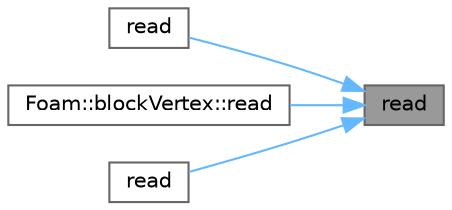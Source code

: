 digraph "read"
{
 // LATEX_PDF_SIZE
  bgcolor="transparent";
  edge [fontname=Helvetica,fontsize=10,labelfontname=Helvetica,labelfontsize=10];
  node [fontname=Helvetica,fontsize=10,shape=box,height=0.2,width=0.4];
  rankdir="RL";
  Node1 [id="Node000001",label="read",height=0.2,width=0.4,color="gray40", fillcolor="grey60", style="filled", fontcolor="black",tooltip=" "];
  Node1 -> Node2 [id="edge1_Node000001_Node000002",dir="back",color="steelblue1",style="solid",tooltip=" "];
  Node2 [id="Node000002",label="read",height=0.2,width=0.4,color="grey40", fillcolor="white", style="filled",URL="$namespaceFoam_1_1blockMeshTools.html#a2791788aa3a8b39b5b0247520be4d42d",tooltip=" "];
  Node1 -> Node3 [id="edge2_Node000001_Node000003",dir="back",color="steelblue1",style="solid",tooltip=" "];
  Node3 [id="Node000003",label="Foam::blockVertex::read",height=0.2,width=0.4,color="grey40", fillcolor="white", style="filled",URL="$classFoam_1_1blockVertex.html#a2791788aa3a8b39b5b0247520be4d42d",tooltip=" "];
  Node1 -> Node4 [id="edge3_Node000001_Node000004",dir="back",color="steelblue1",style="solid",tooltip=" "];
  Node4 [id="Node000004",label="read",height=0.2,width=0.4,color="grey40", fillcolor="white", style="filled",URL="$namespaceFoam_1_1blockMeshTools.html#afe2214267a49689681f255678eccbbfd",tooltip=" "];
}
